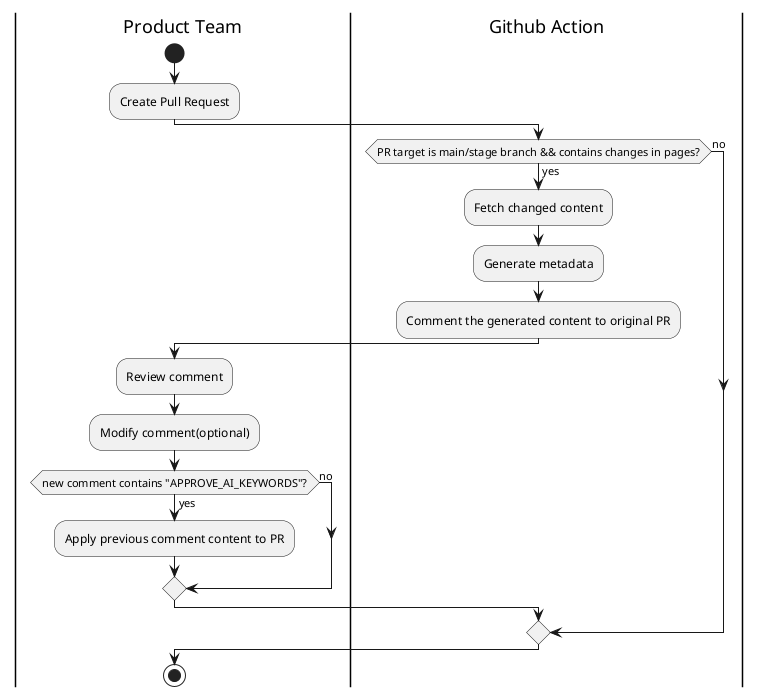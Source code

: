 @startuml
|Product Team|
start
:Create Pull Request;
|Github Action|
if (PR target is main/stage branch && contains changes in pages?) then (yes)
  :Fetch changed content;
  :Generate metadata;
  :Comment the generated content to original PR;
  |Product Team|
  :Review comment;
  :Modify comment(optional);
  if (new comment contains "APPROVE_AI_KEYWORDS"?) then (yes)
    :Apply previous comment content to PR;
  else (no)
  endif
else (no)
endif
stop
@enduml